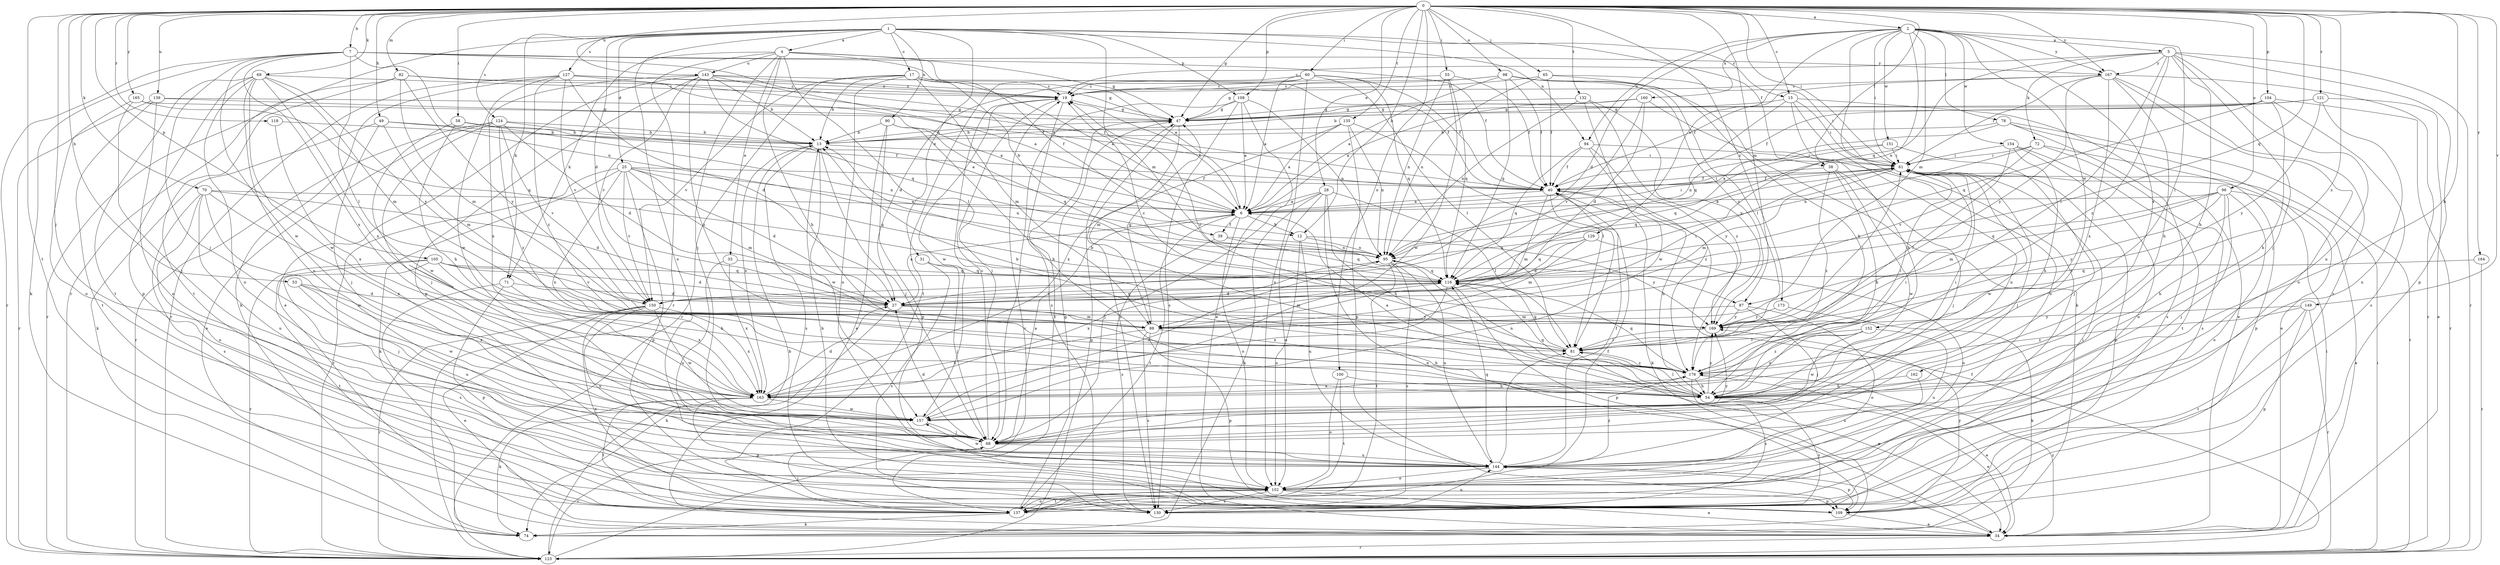 strict digraph  {
0;
1;
2;
4;
5;
6;
7;
12;
13;
15;
17;
19;
25;
27;
28;
31;
33;
34;
38;
39;
40;
47;
49;
53;
54;
55;
58;
60;
61;
65;
68;
69;
70;
71;
72;
74;
78;
81;
82;
87;
88;
90;
94;
95;
96;
98;
100;
102;
104;
105;
108;
109;
116;
118;
121;
123;
124;
127;
129;
130;
132;
135;
137;
139;
143;
144;
149;
150;
151;
152;
154;
157;
160;
162;
163;
164;
165;
167;
169;
173;
176;
0 -> 2  [label=a];
0 -> 7  [label=b];
0 -> 12  [label=b];
0 -> 15  [label=c];
0 -> 28  [label=e];
0 -> 38  [label=f];
0 -> 47  [label=g];
0 -> 49  [label=h];
0 -> 53  [label=h];
0 -> 54  [label=h];
0 -> 55  [label=i];
0 -> 58  [label=i];
0 -> 60  [label=i];
0 -> 61  [label=i];
0 -> 65  [label=j];
0 -> 68  [label=j];
0 -> 69  [label=k];
0 -> 70  [label=k];
0 -> 82  [label=m];
0 -> 87  [label=m];
0 -> 96  [label=o];
0 -> 98  [label=o];
0 -> 100  [label=o];
0 -> 104  [label=p];
0 -> 105  [label=p];
0 -> 108  [label=p];
0 -> 116  [label=q];
0 -> 118  [label=r];
0 -> 121  [label=r];
0 -> 132  [label=t];
0 -> 135  [label=t];
0 -> 137  [label=t];
0 -> 139  [label=u];
0 -> 143  [label=u];
0 -> 149  [label=v];
0 -> 164  [label=y];
0 -> 165  [label=y];
0 -> 167  [label=y];
0 -> 173  [label=z];
0 -> 176  [label=z];
1 -> 4  [label=a];
1 -> 15  [label=c];
1 -> 17  [label=c];
1 -> 25  [label=d];
1 -> 27  [label=d];
1 -> 31  [label=e];
1 -> 38  [label=f];
1 -> 71  [label=k];
1 -> 87  [label=m];
1 -> 90  [label=n];
1 -> 94  [label=n];
1 -> 102  [label=o];
1 -> 108  [label=p];
1 -> 123  [label=r];
1 -> 124  [label=s];
1 -> 127  [label=s];
2 -> 5  [label=a];
2 -> 27  [label=d];
2 -> 61  [label=i];
2 -> 78  [label=l];
2 -> 81  [label=l];
2 -> 87  [label=m];
2 -> 94  [label=n];
2 -> 116  [label=q];
2 -> 129  [label=s];
2 -> 137  [label=t];
2 -> 151  [label=w];
2 -> 152  [label=w];
2 -> 154  [label=w];
2 -> 160  [label=x];
2 -> 162  [label=x];
2 -> 167  [label=y];
4 -> 6  [label=a];
4 -> 33  [label=e];
4 -> 39  [label=f];
4 -> 47  [label=g];
4 -> 54  [label=h];
4 -> 68  [label=j];
4 -> 71  [label=k];
4 -> 81  [label=l];
4 -> 123  [label=r];
4 -> 143  [label=u];
5 -> 19  [label=c];
5 -> 54  [label=h];
5 -> 68  [label=j];
5 -> 72  [label=k];
5 -> 81  [label=l];
5 -> 95  [label=n];
5 -> 109  [label=p];
5 -> 123  [label=r];
5 -> 144  [label=u];
5 -> 167  [label=y];
5 -> 176  [label=z];
6 -> 12  [label=b];
6 -> 19  [label=c];
6 -> 39  [label=f];
6 -> 61  [label=i];
6 -> 102  [label=o];
6 -> 137  [label=t];
7 -> 6  [label=a];
7 -> 40  [label=f];
7 -> 68  [label=j];
7 -> 74  [label=k];
7 -> 81  [label=l];
7 -> 95  [label=n];
7 -> 123  [label=r];
7 -> 157  [label=w];
7 -> 163  [label=x];
7 -> 167  [label=y];
12 -> 95  [label=n];
12 -> 102  [label=o];
12 -> 144  [label=u];
12 -> 169  [label=y];
13 -> 61  [label=i];
13 -> 68  [label=j];
13 -> 130  [label=s];
13 -> 157  [label=w];
13 -> 163  [label=x];
15 -> 34  [label=e];
15 -> 47  [label=g];
15 -> 54  [label=h];
15 -> 61  [label=i];
15 -> 116  [label=q];
15 -> 144  [label=u];
17 -> 6  [label=a];
17 -> 12  [label=b];
17 -> 13  [label=b];
17 -> 19  [label=c];
17 -> 88  [label=m];
17 -> 102  [label=o];
17 -> 123  [label=r];
17 -> 150  [label=v];
19 -> 47  [label=g];
19 -> 68  [label=j];
19 -> 130  [label=s];
19 -> 157  [label=w];
25 -> 27  [label=d];
25 -> 40  [label=f];
25 -> 74  [label=k];
25 -> 88  [label=m];
25 -> 95  [label=n];
25 -> 109  [label=p];
25 -> 116  [label=q];
25 -> 123  [label=r];
25 -> 150  [label=v];
25 -> 163  [label=x];
27 -> 6  [label=a];
27 -> 61  [label=i];
27 -> 74  [label=k];
27 -> 88  [label=m];
27 -> 116  [label=q];
27 -> 169  [label=y];
28 -> 6  [label=a];
28 -> 34  [label=e];
28 -> 54  [label=h];
28 -> 68  [label=j];
28 -> 74  [label=k];
28 -> 81  [label=l];
28 -> 102  [label=o];
31 -> 68  [label=j];
31 -> 116  [label=q];
31 -> 130  [label=s];
33 -> 116  [label=q];
33 -> 144  [label=u];
33 -> 163  [label=x];
34 -> 61  [label=i];
34 -> 123  [label=r];
34 -> 144  [label=u];
34 -> 176  [label=z];
38 -> 40  [label=f];
38 -> 54  [label=h];
38 -> 68  [label=j];
38 -> 157  [label=w];
38 -> 176  [label=z];
39 -> 95  [label=n];
39 -> 116  [label=q];
39 -> 130  [label=s];
40 -> 6  [label=a];
40 -> 54  [label=h];
40 -> 61  [label=i];
40 -> 74  [label=k];
40 -> 81  [label=l];
40 -> 88  [label=m];
47 -> 13  [label=b];
47 -> 88  [label=m];
47 -> 130  [label=s];
47 -> 137  [label=t];
49 -> 13  [label=b];
49 -> 40  [label=f];
49 -> 68  [label=j];
49 -> 74  [label=k];
49 -> 88  [label=m];
53 -> 27  [label=d];
53 -> 144  [label=u];
53 -> 157  [label=w];
53 -> 163  [label=x];
54 -> 6  [label=a];
54 -> 34  [label=e];
54 -> 61  [label=i];
54 -> 81  [label=l];
54 -> 95  [label=n];
54 -> 116  [label=q];
54 -> 130  [label=s];
54 -> 169  [label=y];
55 -> 19  [label=c];
55 -> 40  [label=f];
55 -> 95  [label=n];
55 -> 116  [label=q];
55 -> 157  [label=w];
58 -> 13  [label=b];
58 -> 54  [label=h];
58 -> 95  [label=n];
58 -> 157  [label=w];
60 -> 6  [label=a];
60 -> 19  [label=c];
60 -> 27  [label=d];
60 -> 40  [label=f];
60 -> 81  [label=l];
60 -> 102  [label=o];
60 -> 116  [label=q];
60 -> 137  [label=t];
61 -> 40  [label=f];
61 -> 68  [label=j];
61 -> 88  [label=m];
61 -> 109  [label=p];
61 -> 116  [label=q];
61 -> 157  [label=w];
65 -> 19  [label=c];
65 -> 40  [label=f];
65 -> 54  [label=h];
65 -> 61  [label=i];
65 -> 95  [label=n];
68 -> 6  [label=a];
68 -> 19  [label=c];
68 -> 27  [label=d];
68 -> 123  [label=r];
68 -> 144  [label=u];
68 -> 169  [label=y];
69 -> 19  [label=c];
69 -> 88  [label=m];
69 -> 102  [label=o];
69 -> 109  [label=p];
69 -> 137  [label=t];
69 -> 144  [label=u];
69 -> 157  [label=w];
69 -> 163  [label=x];
69 -> 169  [label=y];
70 -> 6  [label=a];
70 -> 27  [label=d];
70 -> 102  [label=o];
70 -> 130  [label=s];
70 -> 144  [label=u];
70 -> 157  [label=w];
70 -> 163  [label=x];
71 -> 27  [label=d];
71 -> 109  [label=p];
71 -> 130  [label=s];
71 -> 163  [label=x];
72 -> 61  [label=i];
72 -> 95  [label=n];
72 -> 109  [label=p];
72 -> 130  [label=s];
72 -> 150  [label=v];
78 -> 13  [label=b];
78 -> 34  [label=e];
78 -> 95  [label=n];
78 -> 123  [label=r];
78 -> 130  [label=s];
81 -> 13  [label=b];
81 -> 19  [label=c];
81 -> 34  [label=e];
81 -> 116  [label=q];
81 -> 176  [label=z];
82 -> 19  [label=c];
82 -> 40  [label=f];
82 -> 88  [label=m];
82 -> 123  [label=r];
82 -> 137  [label=t];
82 -> 169  [label=y];
87 -> 68  [label=j];
87 -> 88  [label=m];
87 -> 102  [label=o];
87 -> 169  [label=y];
88 -> 47  [label=g];
88 -> 54  [label=h];
88 -> 109  [label=p];
88 -> 130  [label=s];
88 -> 163  [label=x];
90 -> 13  [label=b];
90 -> 34  [label=e];
90 -> 54  [label=h];
90 -> 109  [label=p];
90 -> 116  [label=q];
94 -> 40  [label=f];
94 -> 61  [label=i];
94 -> 116  [label=q];
94 -> 169  [label=y];
94 -> 176  [label=z];
95 -> 116  [label=q];
95 -> 130  [label=s];
95 -> 137  [label=t];
95 -> 144  [label=u];
95 -> 163  [label=x];
96 -> 6  [label=a];
96 -> 34  [label=e];
96 -> 54  [label=h];
96 -> 68  [label=j];
96 -> 88  [label=m];
96 -> 102  [label=o];
96 -> 116  [label=q];
96 -> 169  [label=y];
98 -> 6  [label=a];
98 -> 19  [label=c];
98 -> 40  [label=f];
98 -> 47  [label=g];
98 -> 74  [label=k];
98 -> 81  [label=l];
98 -> 116  [label=q];
98 -> 169  [label=y];
100 -> 54  [label=h];
100 -> 102  [label=o];
100 -> 137  [label=t];
102 -> 34  [label=e];
102 -> 109  [label=p];
102 -> 130  [label=s];
102 -> 137  [label=t];
104 -> 40  [label=f];
104 -> 47  [label=g];
104 -> 54  [label=h];
104 -> 116  [label=q];
104 -> 123  [label=r];
104 -> 130  [label=s];
105 -> 27  [label=d];
105 -> 54  [label=h];
105 -> 68  [label=j];
105 -> 116  [label=q];
105 -> 123  [label=r];
105 -> 137  [label=t];
105 -> 150  [label=v];
108 -> 6  [label=a];
108 -> 34  [label=e];
108 -> 47  [label=g];
108 -> 68  [label=j];
108 -> 95  [label=n];
108 -> 130  [label=s];
109 -> 13  [label=b];
109 -> 34  [label=e];
109 -> 169  [label=y];
116 -> 27  [label=d];
116 -> 88  [label=m];
116 -> 109  [label=p];
116 -> 150  [label=v];
116 -> 163  [label=x];
118 -> 13  [label=b];
118 -> 163  [label=x];
121 -> 13  [label=b];
121 -> 34  [label=e];
121 -> 47  [label=g];
121 -> 144  [label=u];
121 -> 169  [label=y];
123 -> 13  [label=b];
123 -> 19  [label=c];
123 -> 40  [label=f];
123 -> 47  [label=g];
123 -> 61  [label=i];
124 -> 6  [label=a];
124 -> 13  [label=b];
124 -> 27  [label=d];
124 -> 34  [label=e];
124 -> 68  [label=j];
124 -> 123  [label=r];
124 -> 150  [label=v];
124 -> 176  [label=z];
127 -> 19  [label=c];
127 -> 27  [label=d];
127 -> 40  [label=f];
127 -> 47  [label=g];
127 -> 74  [label=k];
127 -> 123  [label=r];
127 -> 150  [label=v];
127 -> 157  [label=w];
127 -> 176  [label=z];
129 -> 27  [label=d];
129 -> 88  [label=m];
129 -> 95  [label=n];
129 -> 102  [label=o];
129 -> 116  [label=q];
130 -> 144  [label=u];
132 -> 47  [label=g];
132 -> 95  [label=n];
132 -> 157  [label=w];
132 -> 169  [label=y];
132 -> 176  [label=z];
135 -> 6  [label=a];
135 -> 13  [label=b];
135 -> 81  [label=l];
135 -> 95  [label=n];
135 -> 109  [label=p];
135 -> 163  [label=x];
137 -> 40  [label=f];
137 -> 47  [label=g];
137 -> 61  [label=i];
137 -> 68  [label=j];
137 -> 74  [label=k];
137 -> 102  [label=o];
139 -> 6  [label=a];
139 -> 47  [label=g];
139 -> 102  [label=o];
139 -> 123  [label=r];
139 -> 137  [label=t];
143 -> 6  [label=a];
143 -> 13  [label=b];
143 -> 19  [label=c];
143 -> 34  [label=e];
143 -> 40  [label=f];
143 -> 109  [label=p];
143 -> 116  [label=q];
143 -> 150  [label=v];
143 -> 163  [label=x];
143 -> 176  [label=z];
144 -> 40  [label=f];
144 -> 81  [label=l];
144 -> 102  [label=o];
144 -> 109  [label=p];
144 -> 116  [label=q];
144 -> 157  [label=w];
144 -> 176  [label=z];
149 -> 109  [label=p];
149 -> 123  [label=r];
149 -> 137  [label=t];
149 -> 169  [label=y];
149 -> 176  [label=z];
150 -> 34  [label=e];
150 -> 123  [label=r];
150 -> 130  [label=s];
150 -> 144  [label=u];
150 -> 157  [label=w];
150 -> 163  [label=x];
151 -> 6  [label=a];
151 -> 61  [label=i];
151 -> 68  [label=j];
151 -> 116  [label=q];
152 -> 81  [label=l];
152 -> 144  [label=u];
152 -> 157  [label=w];
152 -> 163  [label=x];
152 -> 176  [label=z];
154 -> 54  [label=h];
154 -> 61  [label=i];
154 -> 81  [label=l];
154 -> 102  [label=o];
154 -> 137  [label=t];
157 -> 68  [label=j];
157 -> 95  [label=n];
160 -> 6  [label=a];
160 -> 27  [label=d];
160 -> 47  [label=g];
160 -> 102  [label=o];
160 -> 150  [label=v];
162 -> 54  [label=h];
162 -> 144  [label=u];
163 -> 27  [label=d];
163 -> 61  [label=i];
163 -> 74  [label=k];
163 -> 109  [label=p];
163 -> 137  [label=t];
163 -> 157  [label=w];
164 -> 116  [label=q];
164 -> 123  [label=r];
165 -> 47  [label=g];
165 -> 68  [label=j];
165 -> 102  [label=o];
165 -> 116  [label=q];
167 -> 19  [label=c];
167 -> 40  [label=f];
167 -> 54  [label=h];
167 -> 61  [label=i];
167 -> 102  [label=o];
167 -> 123  [label=r];
167 -> 130  [label=s];
167 -> 163  [label=x];
167 -> 169  [label=y];
169 -> 19  [label=c];
169 -> 61  [label=i];
169 -> 81  [label=l];
173 -> 74  [label=k];
173 -> 169  [label=y];
176 -> 13  [label=b];
176 -> 34  [label=e];
176 -> 54  [label=h];
176 -> 61  [label=i];
176 -> 116  [label=q];
176 -> 130  [label=s];
176 -> 163  [label=x];
}
